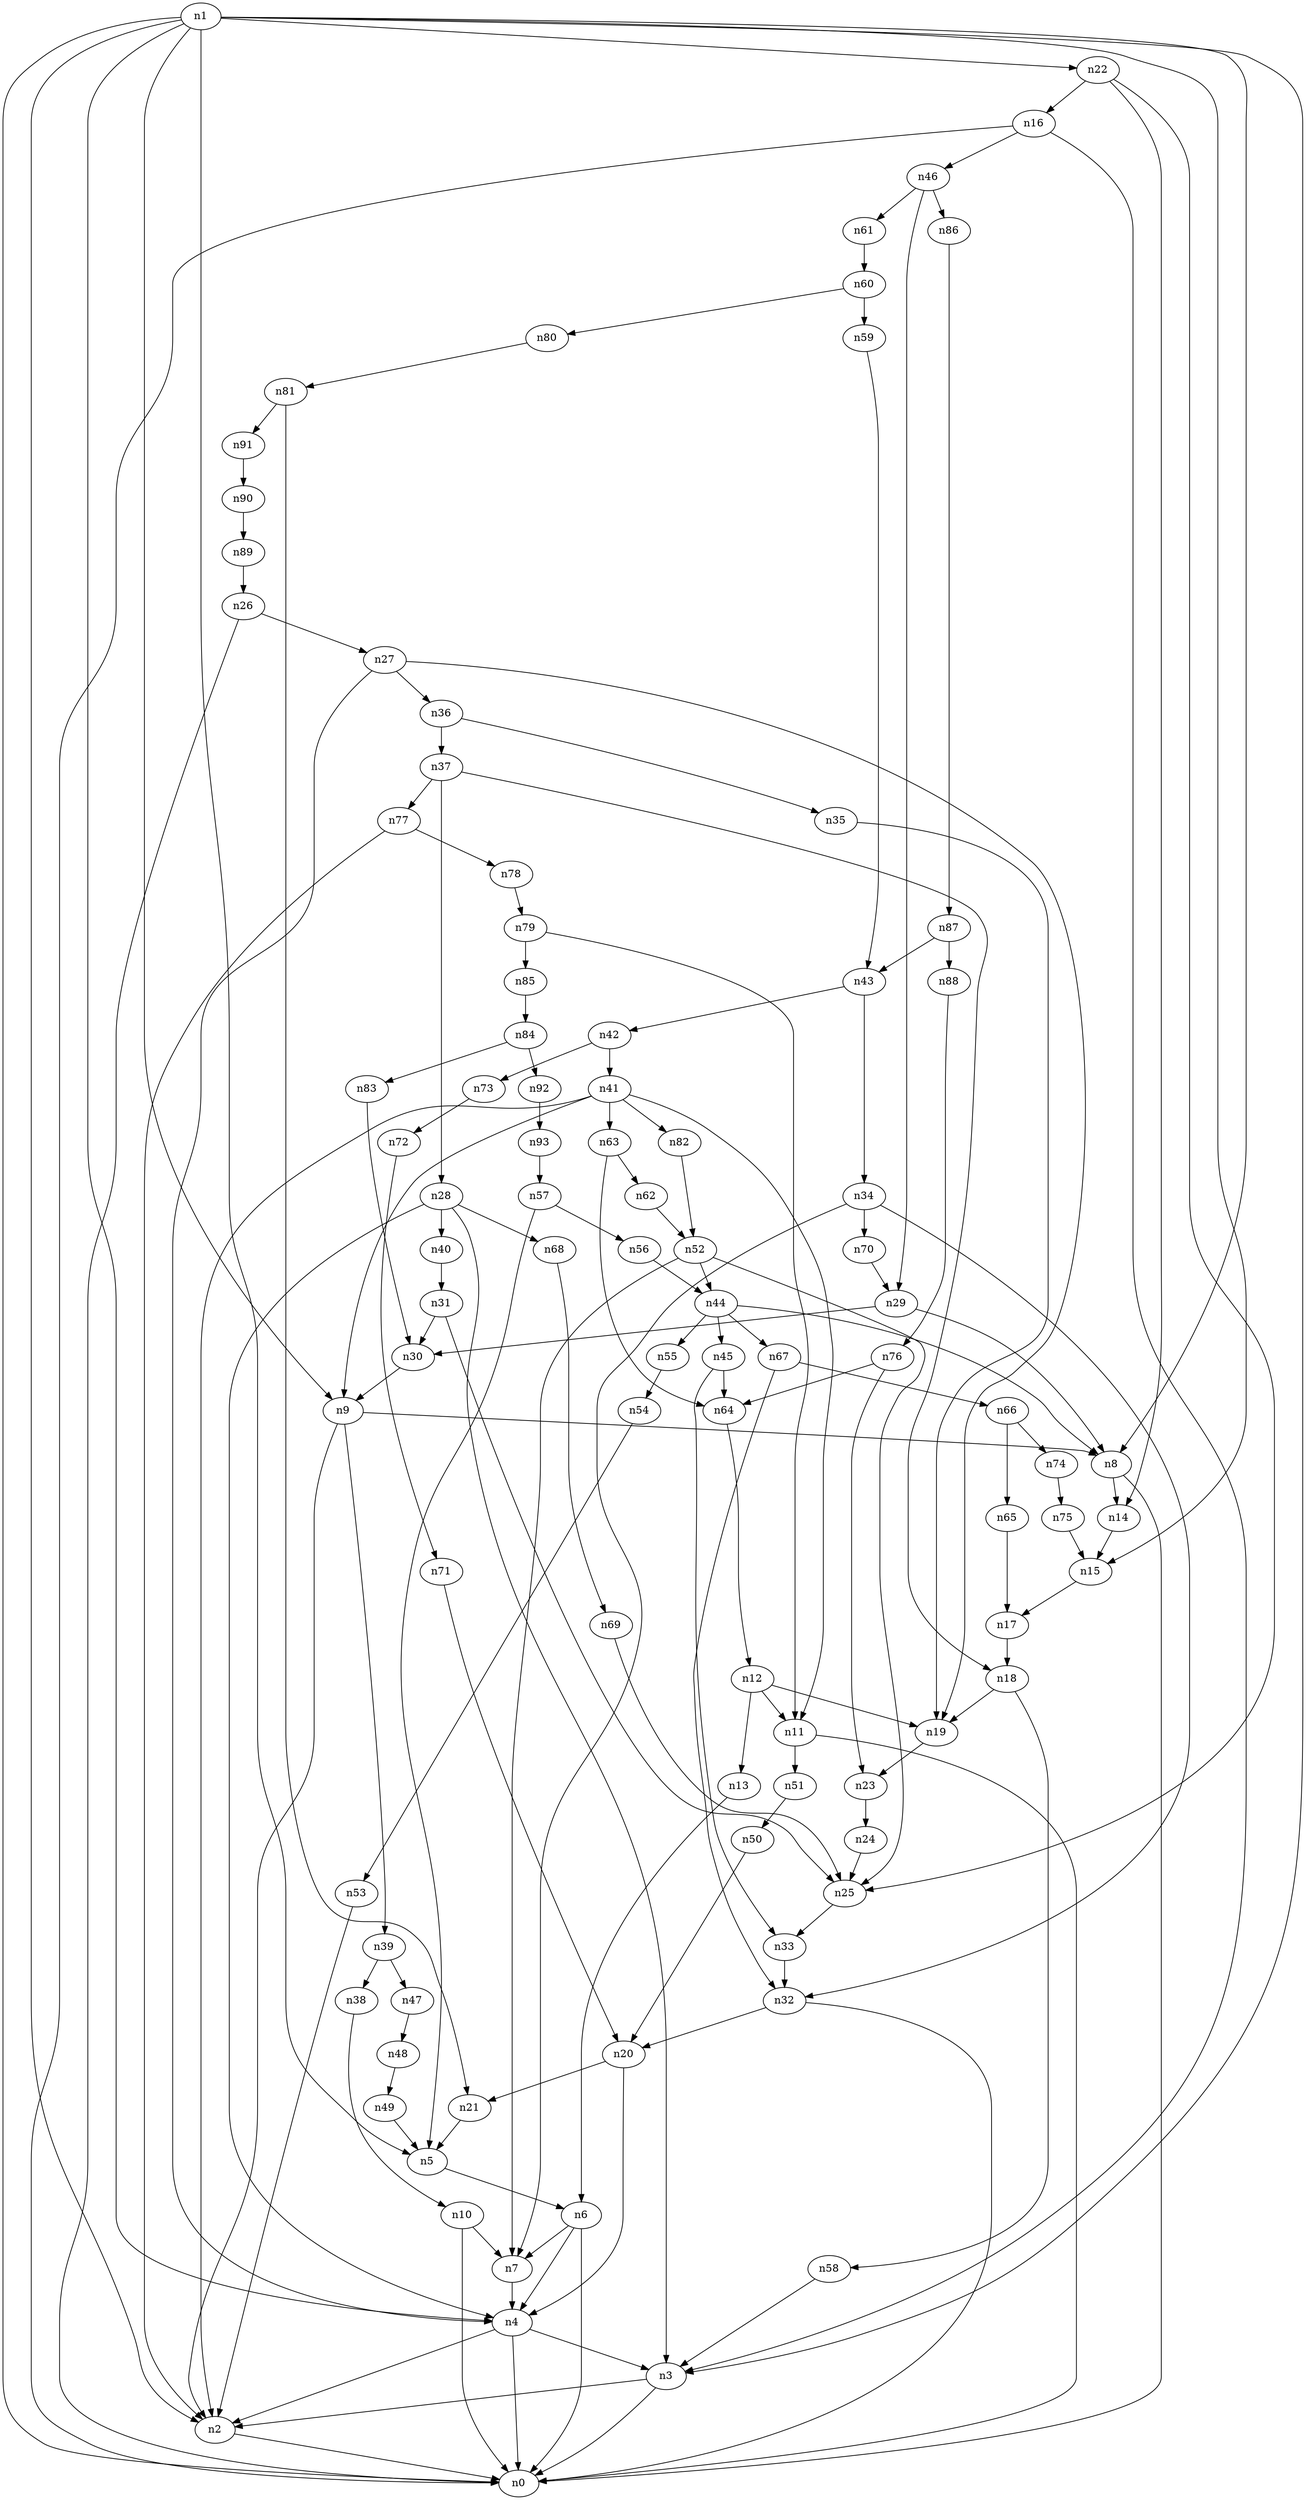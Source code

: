 digraph G {
	n1 -> n0	 [_graphml_id=e0];
	n1 -> n2	 [_graphml_id=e1];
	n1 -> n3	 [_graphml_id=e6];
	n1 -> n4	 [_graphml_id=e9];
	n1 -> n5	 [_graphml_id=e10];
	n1 -> n8	 [_graphml_id=e21];
	n1 -> n9	 [_graphml_id=e16];
	n1 -> n15	 [_graphml_id=e28];
	n1 -> n22	 [_graphml_id=e38];
	n2 -> n0	 [_graphml_id=e5];
	n3 -> n0	 [_graphml_id=e8];
	n3 -> n2	 [_graphml_id=e2];
	n4 -> n0	 [_graphml_id=e4];
	n4 -> n2	 [_graphml_id=e7];
	n4 -> n3	 [_graphml_id=e3];
	n5 -> n6	 [_graphml_id=e11];
	n6 -> n0	 [_graphml_id=e19];
	n6 -> n4	 [_graphml_id=e40];
	n6 -> n7	 [_graphml_id=e12];
	n7 -> n4	 [_graphml_id=e13];
	n8 -> n0	 [_graphml_id=e14];
	n8 -> n14	 [_graphml_id=e26];
	n9 -> n2	 [_graphml_id=e20];
	n9 -> n8	 [_graphml_id=e15];
	n9 -> n39	 [_graphml_id=e68];
	n10 -> n0	 [_graphml_id=e18];
	n10 -> n7	 [_graphml_id=e17];
	n11 -> n0	 [_graphml_id=e22];
	n11 -> n51	 [_graphml_id=e88];
	n12 -> n11	 [_graphml_id=e23];
	n12 -> n13	 [_graphml_id=e24];
	n12 -> n19	 [_graphml_id=e34];
	n13 -> n6	 [_graphml_id=e25];
	n14 -> n15	 [_graphml_id=e27];
	n15 -> n17	 [_graphml_id=e31];
	n16 -> n0	 [_graphml_id=e30];
	n16 -> n3	 [_graphml_id=e29];
	n16 -> n46	 [_graphml_id=e80];
	n17 -> n18	 [_graphml_id=e32];
	n18 -> n19	 [_graphml_id=e33];
	n18 -> n58	 [_graphml_id=e100];
	n19 -> n23	 [_graphml_id=e41];
	n20 -> n4	 [_graphml_id=e35];
	n20 -> n21	 [_graphml_id=e36];
	n21 -> n5	 [_graphml_id=e37];
	n22 -> n14	 [_graphml_id=e39];
	n22 -> n16	 [_graphml_id=e61];
	n22 -> n25	 [_graphml_id=e44];
	n23 -> n24	 [_graphml_id=e42];
	n24 -> n25	 [_graphml_id=e43];
	n25 -> n33	 [_graphml_id=e57];
	n26 -> n0	 [_graphml_id=e45];
	n26 -> n27	 [_graphml_id=e46];
	n27 -> n4	 [_graphml_id=e50];
	n27 -> n19	 [_graphml_id=e47];
	n27 -> n36	 [_graphml_id=e111];
	n28 -> n3	 [_graphml_id=e48];
	n28 -> n4	 [_graphml_id=e49];
	n28 -> n40	 [_graphml_id=e70];
	n28 -> n68	 [_graphml_id=e116];
	n29 -> n8	 [_graphml_id=e51];
	n29 -> n30	 [_graphml_id=e52];
	n30 -> n9	 [_graphml_id=e71];
	n31 -> n25	 [_graphml_id=e54];
	n31 -> n30	 [_graphml_id=e53];
	n32 -> n0	 [_graphml_id=e55];
	n32 -> n20	 [_graphml_id=e60];
	n33 -> n32	 [_graphml_id=e56];
	n34 -> n7	 [_graphml_id=e58];
	n34 -> n32	 [_graphml_id=e59];
	n34 -> n70	 [_graphml_id=e120];
	n35 -> n19	 [_graphml_id=e62];
	n36 -> n35	 [_graphml_id=e63];
	n36 -> n37	 [_graphml_id=e64];
	n37 -> n18	 [_graphml_id=e81];
	n37 -> n28	 [_graphml_id=e65];
	n37 -> n77	 [_graphml_id=e132];
	n38 -> n10	 [_graphml_id=e66];
	n39 -> n38	 [_graphml_id=e67];
	n39 -> n47	 [_graphml_id=e82];
	n40 -> n31	 [_graphml_id=e69];
	n41 -> n2	 [_graphml_id=e101];
	n41 -> n9	 [_graphml_id=e72];
	n41 -> n11	 [_graphml_id=e151];
	n41 -> n63	 [_graphml_id=e108];
	n41 -> n82	 [_graphml_id=e139];
	n42 -> n41	 [_graphml_id=e73];
	n42 -> n73	 [_graphml_id=e125];
	n43 -> n34	 [_graphml_id=e75];
	n43 -> n42	 [_graphml_id=e74];
	n44 -> n8	 [_graphml_id=e76];
	n44 -> n45	 [_graphml_id=e77];
	n44 -> n55	 [_graphml_id=e95];
	n44 -> n67	 [_graphml_id=e115];
	n45 -> n33	 [_graphml_id=e78];
	n45 -> n64	 [_graphml_id=e121];
	n46 -> n29	 [_graphml_id=e79];
	n46 -> n61	 [_graphml_id=e105];
	n46 -> n86	 [_graphml_id=e146];
	n47 -> n48	 [_graphml_id=e83];
	n48 -> n49	 [_graphml_id=e84];
	n49 -> n5	 [_graphml_id=e85];
	n50 -> n20	 [_graphml_id=e86];
	n51 -> n50	 [_graphml_id=e87];
	n52 -> n7	 [_graphml_id=e89];
	n52 -> n25	 [_graphml_id=e91];
	n52 -> n44	 [_graphml_id=e90];
	n53 -> n2	 [_graphml_id=e92];
	n54 -> n53	 [_graphml_id=e93];
	n55 -> n54	 [_graphml_id=e94];
	n56 -> n44	 [_graphml_id=e96];
	n57 -> n5	 [_graphml_id=e98];
	n57 -> n56	 [_graphml_id=e97];
	n58 -> n3	 [_graphml_id=e99];
	n59 -> n43	 [_graphml_id=e102];
	n60 -> n59	 [_graphml_id=e103];
	n60 -> n80	 [_graphml_id=e136];
	n61 -> n60	 [_graphml_id=e104];
	n62 -> n52	 [_graphml_id=e106];
	n63 -> n62	 [_graphml_id=e107];
	n63 -> n64	 [_graphml_id=e109];
	n64 -> n12	 [_graphml_id=e110];
	n65 -> n17	 [_graphml_id=e112];
	n66 -> n65	 [_graphml_id=e113];
	n66 -> n74	 [_graphml_id=e126];
	n67 -> n32	 [_graphml_id=e131];
	n67 -> n66	 [_graphml_id=e114];
	n68 -> n69	 [_graphml_id=e117];
	n69 -> n25	 [_graphml_id=e118];
	n70 -> n29	 [_graphml_id=e119];
	n71 -> n20	 [_graphml_id=e122];
	n72 -> n71	 [_graphml_id=e123];
	n73 -> n72	 [_graphml_id=e124];
	n74 -> n75	 [_graphml_id=e127];
	n75 -> n15	 [_graphml_id=e128];
	n76 -> n23	 [_graphml_id=e129];
	n76 -> n64	 [_graphml_id=e130];
	n77 -> n2	 [_graphml_id=e141];
	n77 -> n78	 [_graphml_id=e133];
	n78 -> n79	 [_graphml_id=e134];
	n79 -> n11	 [_graphml_id=e135];
	n79 -> n85	 [_graphml_id=e145];
	n80 -> n81	 [_graphml_id=e137];
	n81 -> n21	 [_graphml_id=e138];
	n81 -> n91	 [_graphml_id=e155];
	n82 -> n52	 [_graphml_id=e140];
	n83 -> n30	 [_graphml_id=e142];
	n84 -> n83	 [_graphml_id=e143];
	n84 -> n92	 [_graphml_id=e156];
	n85 -> n84	 [_graphml_id=e144];
	n86 -> n87	 [_graphml_id=e147];
	n87 -> n43	 [_graphml_id=e148];
	n87 -> n88	 [_graphml_id=e149];
	n88 -> n76	 [_graphml_id=e150];
	n89 -> n26	 [_graphml_id=e152];
	n90 -> n89	 [_graphml_id=e153];
	n91 -> n90	 [_graphml_id=e154];
	n92 -> n93	 [_graphml_id=e157];
	n93 -> n57	 [_graphml_id=e158];
}
